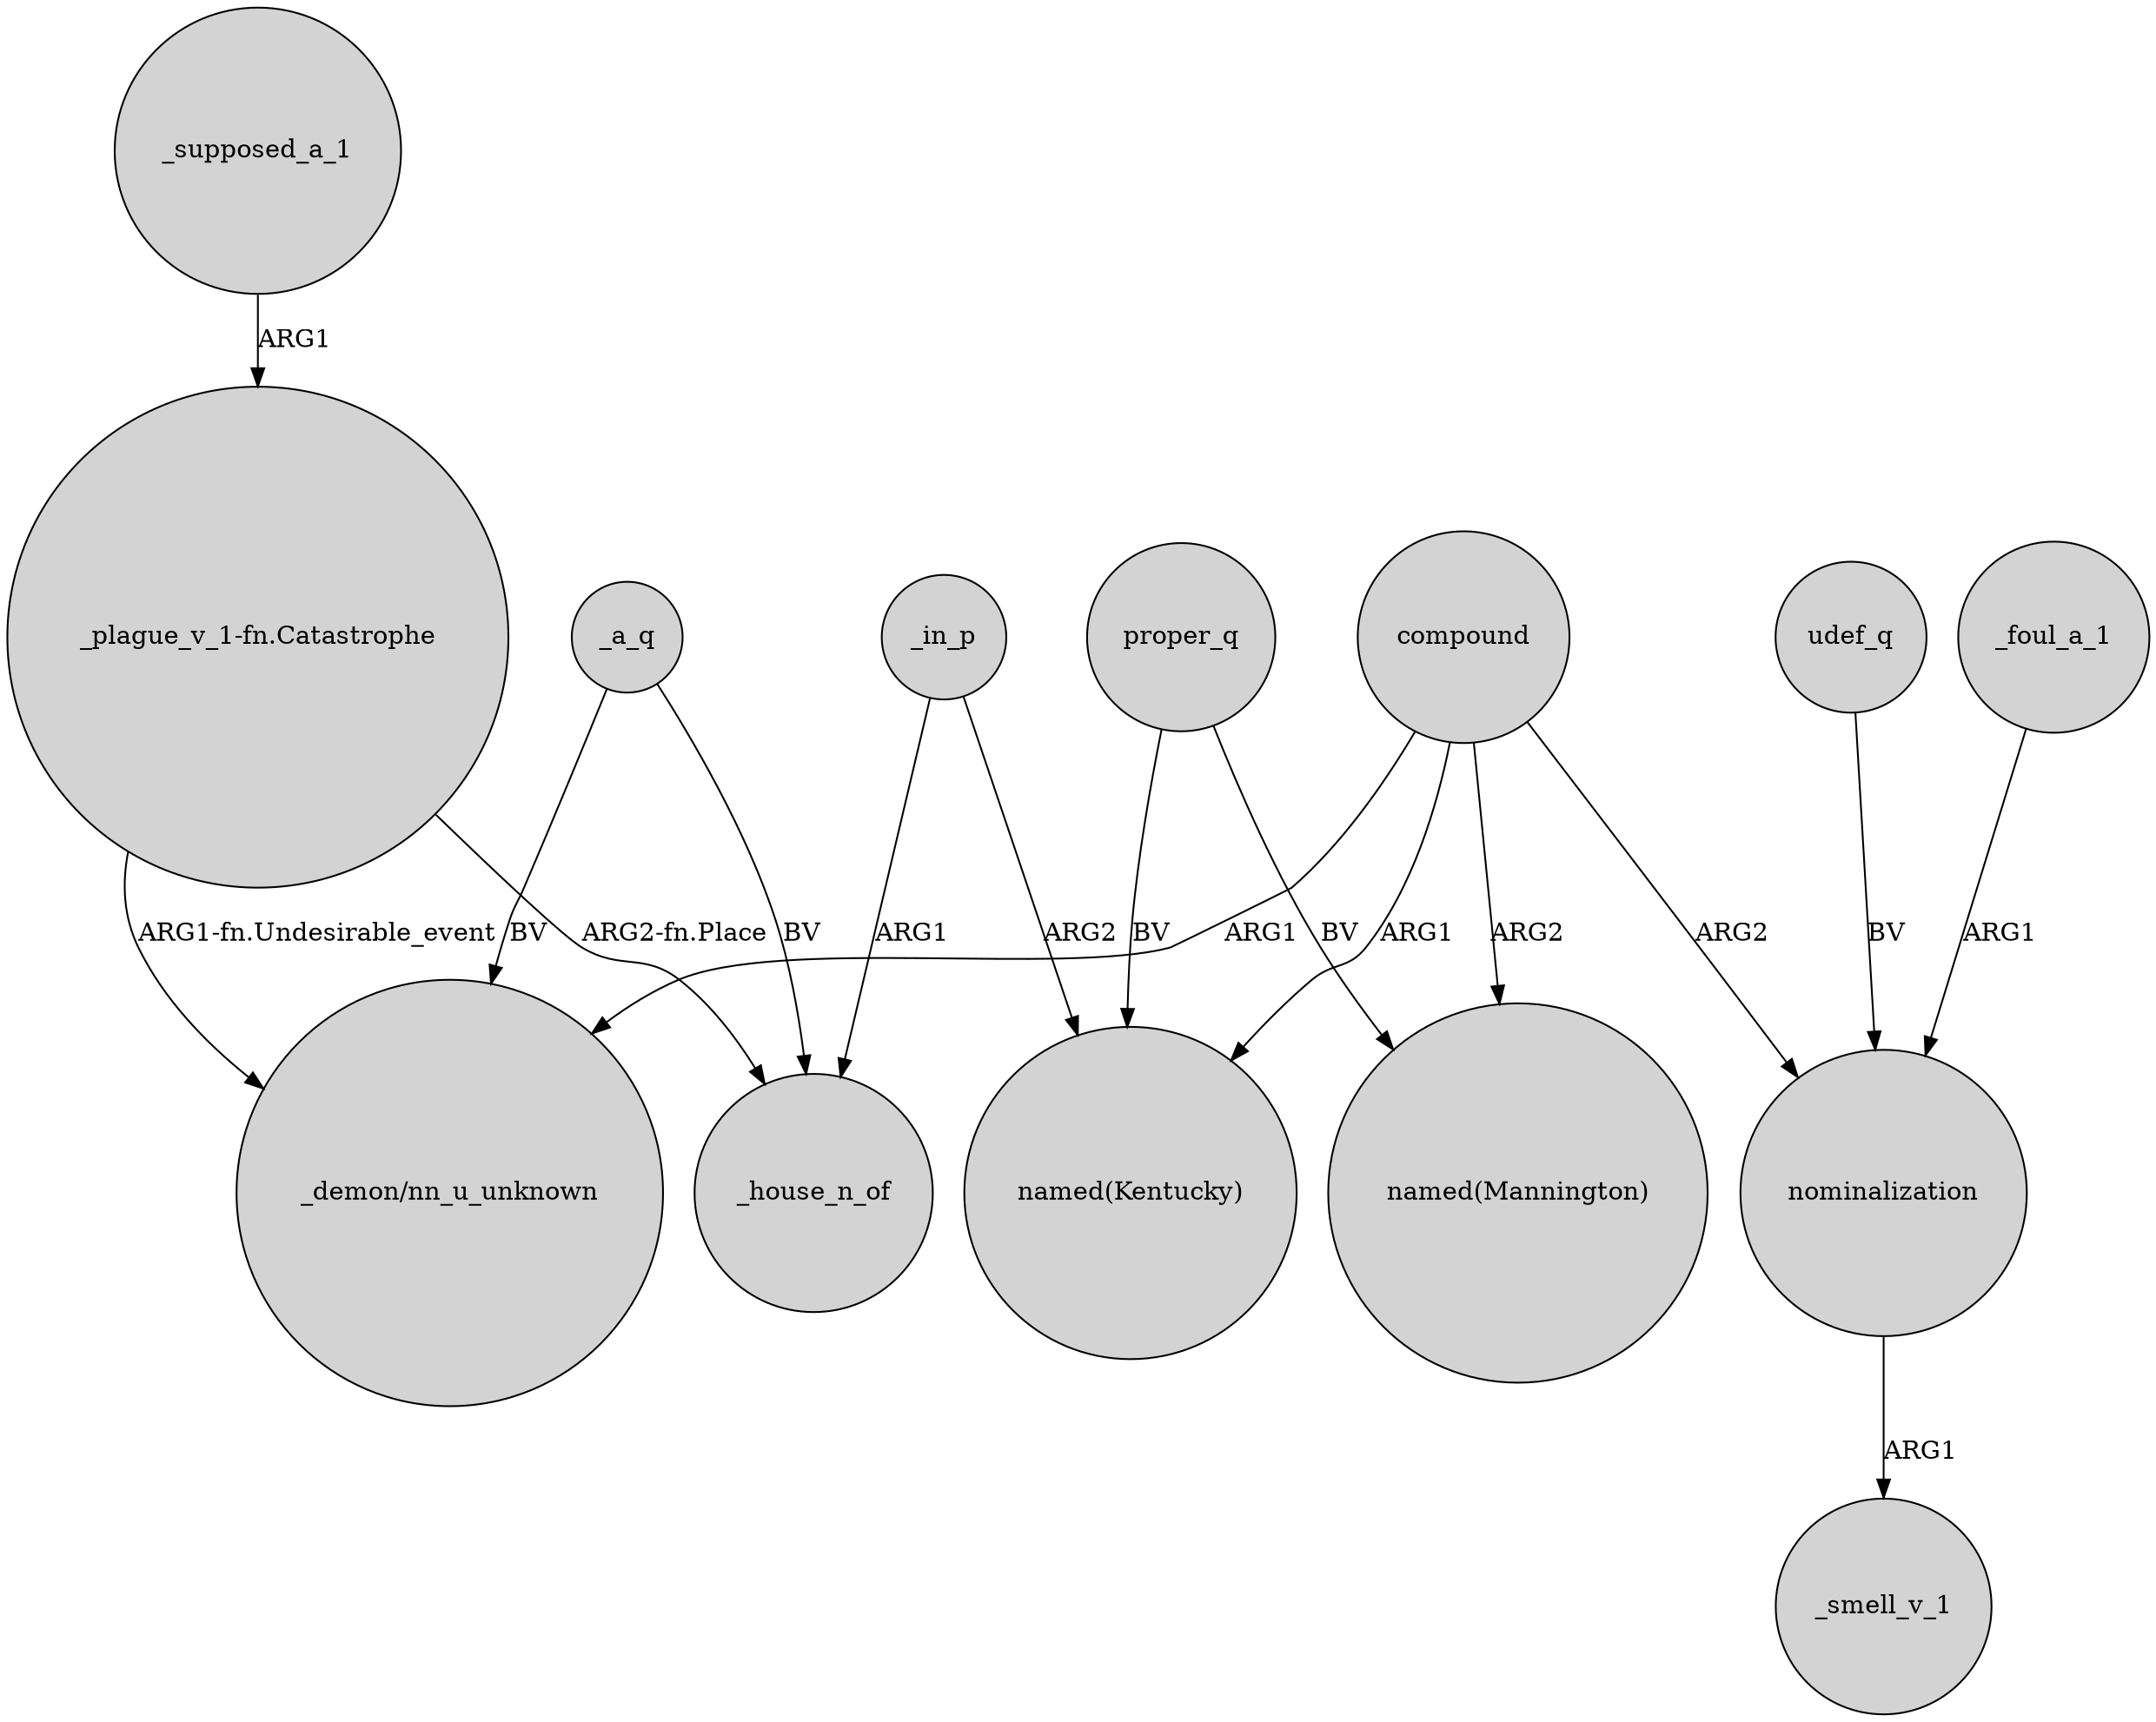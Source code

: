 digraph {
	node [shape=circle style=filled]
	_a_q -> _house_n_of [label=BV]
	compound -> "_demon/nn_u_unknown" [label=ARG1]
	proper_q -> "named(Mannington)" [label=BV]
	compound -> "named(Mannington)" [label=ARG2]
	"_plague_v_1-fn.Catastrophe" -> _house_n_of [label="ARG2-fn.Place"]
	proper_q -> "named(Kentucky)" [label=BV]
	_in_p -> _house_n_of [label=ARG1]
	"_plague_v_1-fn.Catastrophe" -> "_demon/nn_u_unknown" [label="ARG1-fn.Undesirable_event"]
	_foul_a_1 -> nominalization [label=ARG1]
	_a_q -> "_demon/nn_u_unknown" [label=BV]
	compound -> nominalization [label=ARG2]
	compound -> "named(Kentucky)" [label=ARG1]
	_supposed_a_1 -> "_plague_v_1-fn.Catastrophe" [label=ARG1]
	_in_p -> "named(Kentucky)" [label=ARG2]
	nominalization -> _smell_v_1 [label=ARG1]
	udef_q -> nominalization [label=BV]
}
